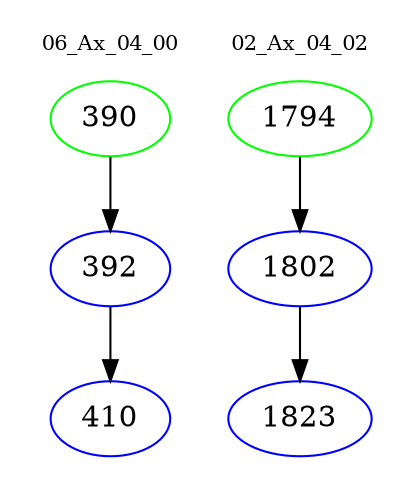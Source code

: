 digraph{
subgraph cluster_0 {
color = white
label = "06_Ax_04_00";
fontsize=10;
T0_390 [label="390", color="green"]
T0_390 -> T0_392 [color="black"]
T0_392 [label="392", color="blue"]
T0_392 -> T0_410 [color="black"]
T0_410 [label="410", color="blue"]
}
subgraph cluster_1 {
color = white
label = "02_Ax_04_02";
fontsize=10;
T1_1794 [label="1794", color="green"]
T1_1794 -> T1_1802 [color="black"]
T1_1802 [label="1802", color="blue"]
T1_1802 -> T1_1823 [color="black"]
T1_1823 [label="1823", color="blue"]
}
}

